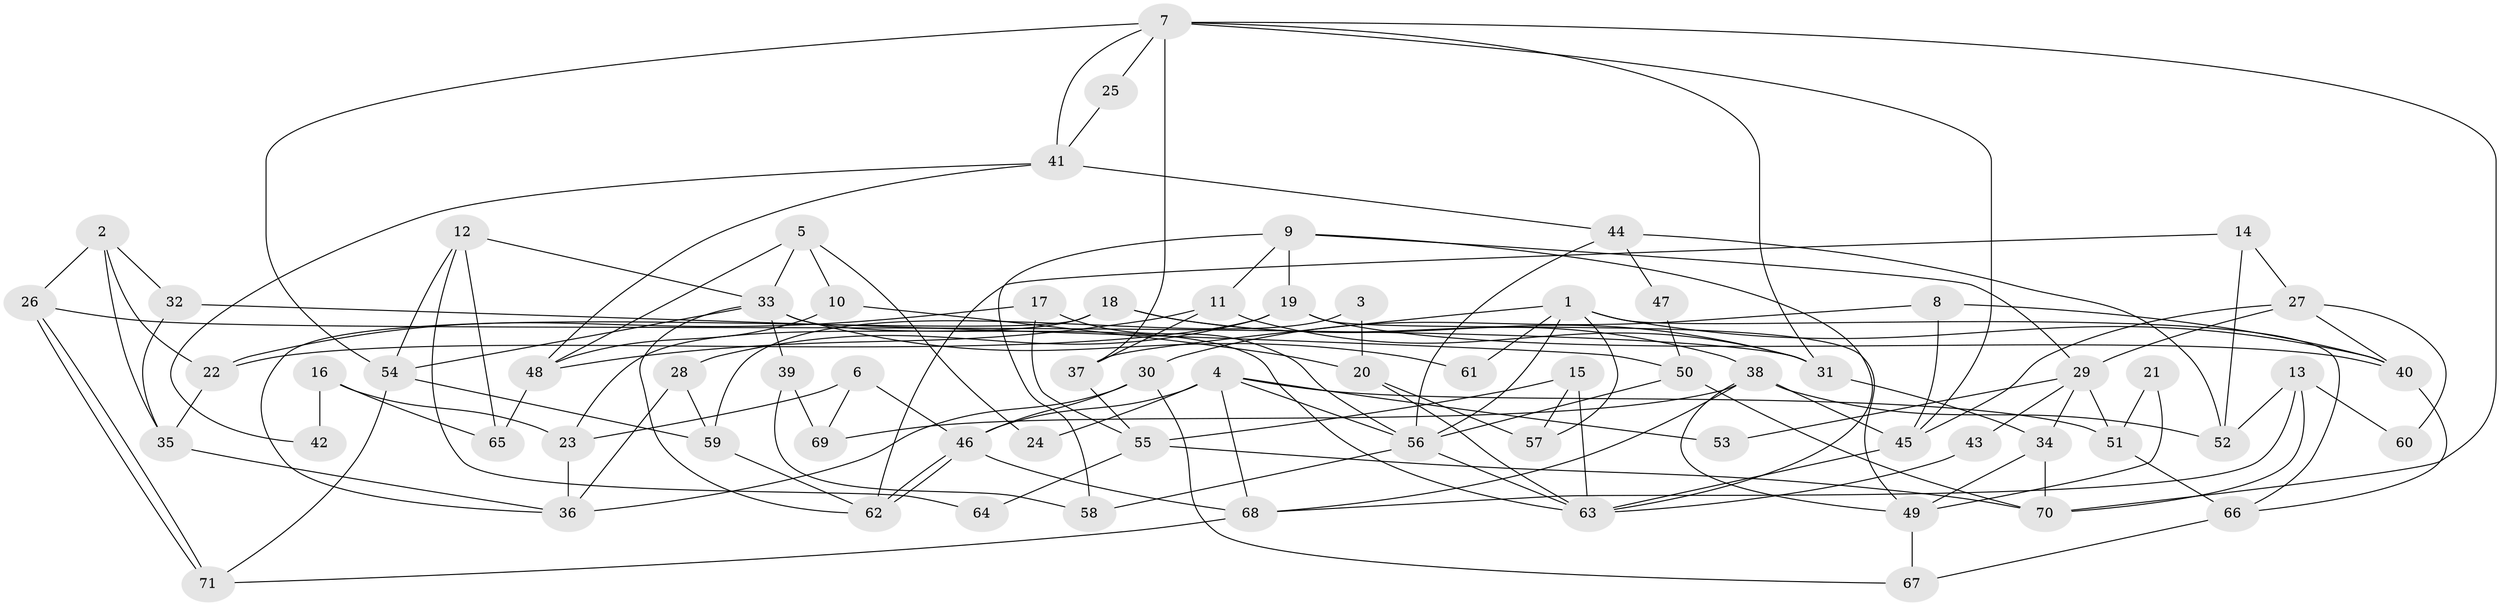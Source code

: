 // Generated by graph-tools (version 1.1) at 2025/51/03/09/25 04:51:33]
// undirected, 71 vertices, 142 edges
graph export_dot {
graph [start="1"]
  node [color=gray90,style=filled];
  1;
  2;
  3;
  4;
  5;
  6;
  7;
  8;
  9;
  10;
  11;
  12;
  13;
  14;
  15;
  16;
  17;
  18;
  19;
  20;
  21;
  22;
  23;
  24;
  25;
  26;
  27;
  28;
  29;
  30;
  31;
  32;
  33;
  34;
  35;
  36;
  37;
  38;
  39;
  40;
  41;
  42;
  43;
  44;
  45;
  46;
  47;
  48;
  49;
  50;
  51;
  52;
  53;
  54;
  55;
  56;
  57;
  58;
  59;
  60;
  61;
  62;
  63;
  64;
  65;
  66;
  67;
  68;
  69;
  70;
  71;
  1 -- 66;
  1 -- 40;
  1 -- 37;
  1 -- 56;
  1 -- 57;
  1 -- 61;
  2 -- 22;
  2 -- 35;
  2 -- 26;
  2 -- 32;
  3 -- 59;
  3 -- 20;
  4 -- 56;
  4 -- 68;
  4 -- 24;
  4 -- 46;
  4 -- 51;
  4 -- 53;
  5 -- 33;
  5 -- 10;
  5 -- 24;
  5 -- 48;
  6 -- 46;
  6 -- 23;
  6 -- 69;
  7 -- 31;
  7 -- 37;
  7 -- 25;
  7 -- 41;
  7 -- 45;
  7 -- 54;
  7 -- 70;
  8 -- 30;
  8 -- 40;
  8 -- 45;
  9 -- 63;
  9 -- 19;
  9 -- 11;
  9 -- 29;
  9 -- 58;
  10 -- 20;
  10 -- 48;
  11 -- 31;
  11 -- 37;
  11 -- 48;
  12 -- 33;
  12 -- 54;
  12 -- 64;
  12 -- 65;
  13 -- 68;
  13 -- 52;
  13 -- 60;
  13 -- 70;
  14 -- 27;
  14 -- 62;
  14 -- 52;
  15 -- 55;
  15 -- 63;
  15 -- 57;
  16 -- 23;
  16 -- 65;
  16 -- 42;
  17 -- 55;
  17 -- 56;
  17 -- 22;
  18 -- 31;
  18 -- 38;
  18 -- 23;
  18 -- 36;
  19 -- 49;
  19 -- 22;
  19 -- 28;
  19 -- 40;
  20 -- 63;
  20 -- 57;
  21 -- 51;
  21 -- 49;
  22 -- 35;
  23 -- 36;
  25 -- 41;
  26 -- 71;
  26 -- 71;
  26 -- 31;
  27 -- 45;
  27 -- 29;
  27 -- 40;
  27 -- 60;
  28 -- 59;
  28 -- 36;
  29 -- 51;
  29 -- 34;
  29 -- 43;
  29 -- 53;
  30 -- 46;
  30 -- 36;
  30 -- 67;
  31 -- 34;
  32 -- 50;
  32 -- 35;
  33 -- 54;
  33 -- 39;
  33 -- 61;
  33 -- 62;
  33 -- 63;
  34 -- 70;
  34 -- 49;
  35 -- 36;
  37 -- 55;
  38 -- 52;
  38 -- 45;
  38 -- 49;
  38 -- 68;
  38 -- 69;
  39 -- 69;
  39 -- 58;
  40 -- 66;
  41 -- 48;
  41 -- 42;
  41 -- 44;
  43 -- 63;
  44 -- 56;
  44 -- 47;
  44 -- 52;
  45 -- 63;
  46 -- 62;
  46 -- 62;
  46 -- 68;
  47 -- 50;
  48 -- 65;
  49 -- 67;
  50 -- 70;
  50 -- 56;
  51 -- 66;
  54 -- 71;
  54 -- 59;
  55 -- 70;
  55 -- 64;
  56 -- 63;
  56 -- 58;
  59 -- 62;
  66 -- 67;
  68 -- 71;
}
